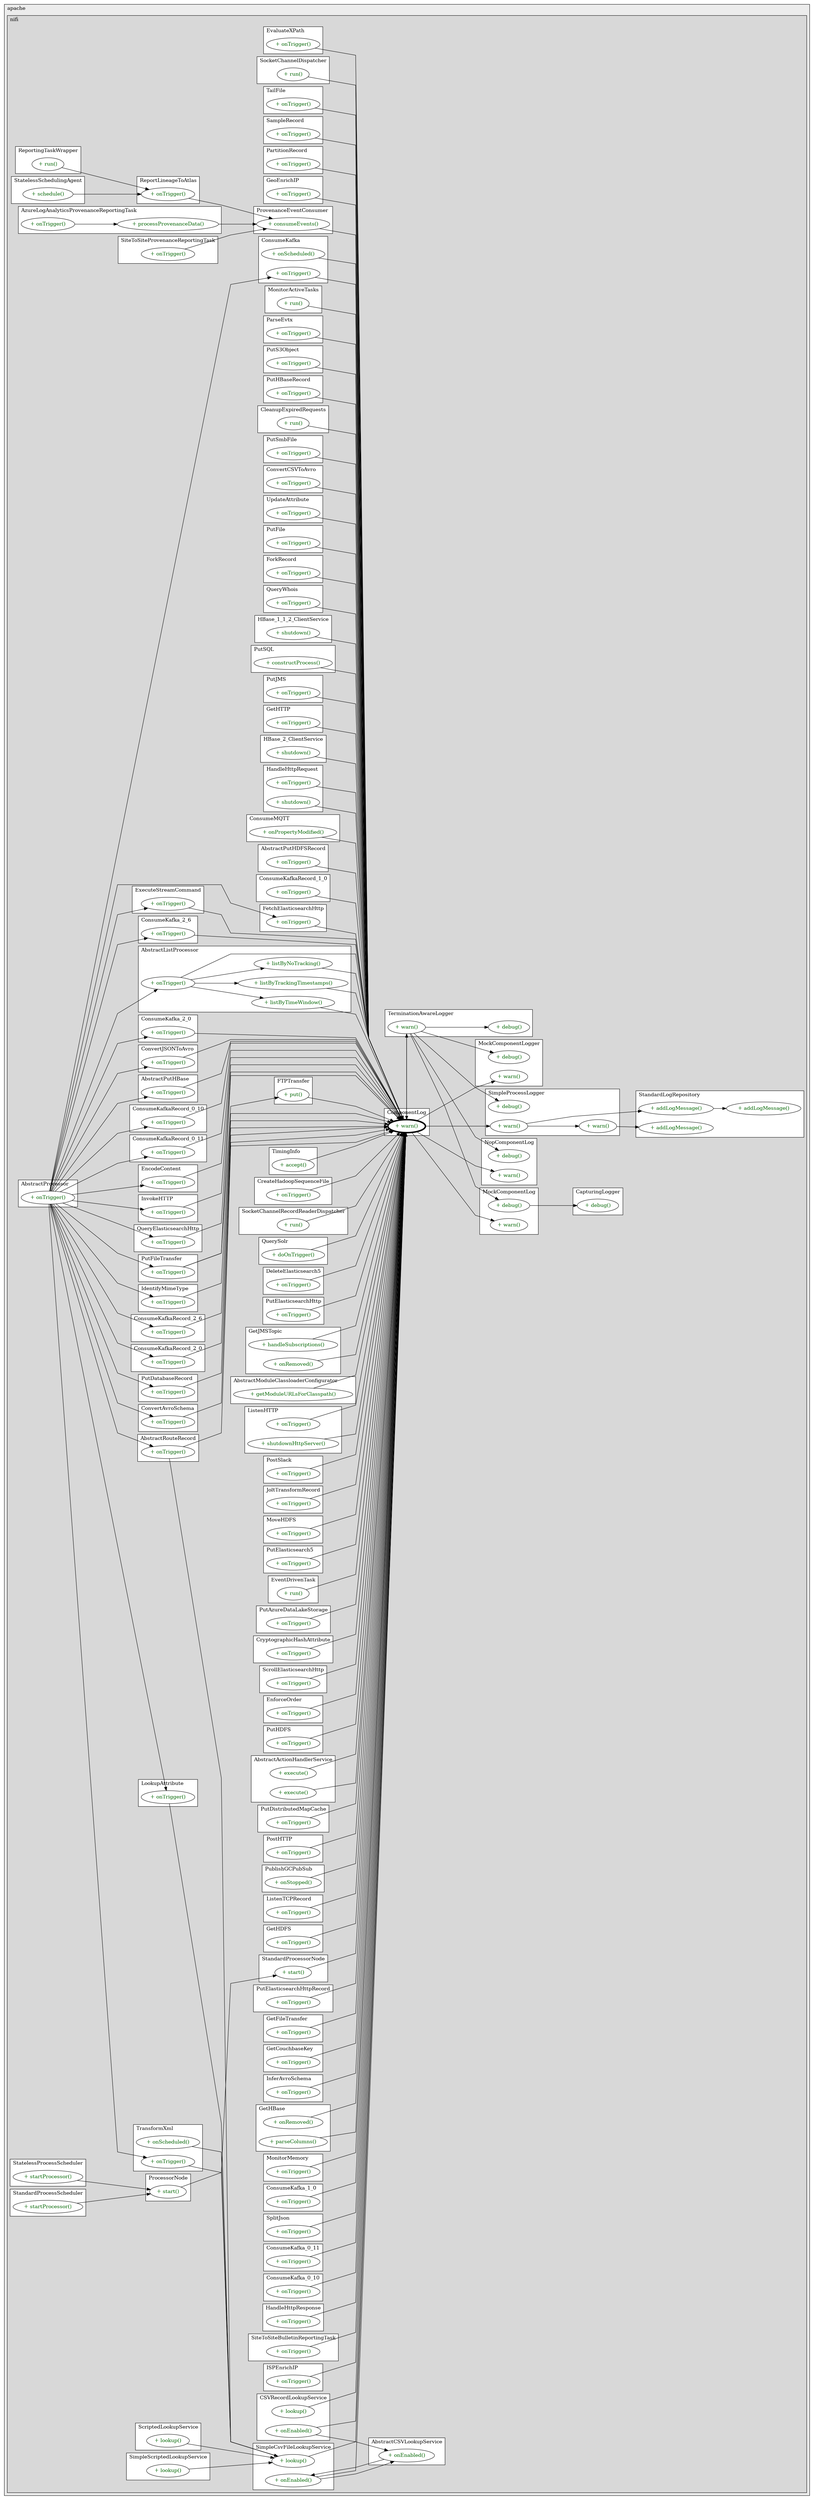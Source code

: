 @startuml

/' diagram meta data start
config=CallConfiguration;
{
  "rootMethod": "org.apache.nifi.logging.ComponentLog#warn(String,Object...)",
  "projectClassification": {
    "searchMode": "OpenProject", // OpenProject, AllProjects
    "includedProjects": "",
    "pathEndKeywords": "*.impl",
    "isClientPath": "",
    "isClientName": "",
    "isTestPath": "",
    "isTestName": "",
    "isMappingPath": "",
    "isMappingName": "",
    "isDataAccessPath": "",
    "isDataAccessName": "",
    "isDataStructurePath": "",
    "isDataStructureName": "",
    "isInterfaceStructuresPath": "",
    "isInterfaceStructuresName": "",
    "isEntryPointPath": "",
    "isEntryPointName": ""
  },
  "graphRestriction": {
    "classPackageExcludeFilter": "",
    "classPackageIncludeFilter": "",
    "classNameExcludeFilter": "",
    "classNameIncludeFilter": "",
    "methodNameExcludeFilter": "",
    "methodNameIncludeFilter": "",
    "removeByInheritance": "", // inheritance/annotation based filtering is done in a second step
    "removeByAnnotation": "",
    "removeByClassPackage": "", // cleanup the graph after inheritance/annotation based filtering is done
    "removeByClassName": "",
    "cutMappings": false,
    "cutEnum": true,
    "cutTests": true,
    "cutClient": true,
    "cutDataAccess": true,
    "cutInterfaceStructures": true,
    "cutDataStructures": true,
    "cutGetterAndSetter": true,
    "cutConstructors": true
  },
  "graphTraversal": {
    "forwardDepth": 3,
    "backwardDepth": 3,
    "classPackageExcludeFilter": "",
    "classPackageIncludeFilter": "",
    "classNameExcludeFilter": "",
    "classNameIncludeFilter": "",
    "methodNameExcludeFilter": "",
    "methodNameIncludeFilter": "",
    "hideMappings": false,
    "hideDataStructures": false,
    "hidePrivateMethods": true,
    "hideInterfaceCalls": true, // indirection: implementation -> interface (is hidden) -> implementation
    "onlyShowApplicationEntryPoints": false // root node is included
  },
  "details": {
    "aggregation": "GroupByClass", // ByClass, GroupByClass, None
    "showMethodParametersTypes": false,
    "showMethodParametersNames": false,
    "showMethodReturnType": false,
    "showPackageLevels": 2,
    "showCallOrder": false,
    "edgeMode": "MethodsOnly", // TypesOnly, MethodsOnly, TypesAndMethods, MethodsAndDirectTypeUsage
    "showDetailedClassStructure": false
  },
  "rootClass": "org.apache.nifi.logging.ComponentLog"
}
diagram meta data end '/



digraph g {
    rankdir="LR"
    splines=polyline
    

'nodes 
subgraph cluster_1411517106 { 
   	label=apache
	labeljust=l
	fillcolor="#ececec"
	style=filled
   
   subgraph cluster_781648802 { 
   	label=nifi
	labeljust=l
	fillcolor="#d8d8d8"
	style=filled
   
   subgraph cluster_1012720292 { 
   	label=PutS3Object
	labeljust=l
	fillcolor=white
	style=filled
   
   PutS3Object593015804XXXonTrigger1421322213[
	label="+ onTrigger()"
	style=filled
	fillcolor=white
	tooltip="PutS3Object

null"
	fontcolor=darkgreen
];
} 

subgraph cluster_1013744458 { 
   	label=PutHBaseRecord
	labeljust=l
	fillcolor=white
	style=filled
   
   PutHBaseRecord886316319XXXonTrigger1421322213[
	label="+ onTrigger()"
	style=filled
	fillcolor=white
	tooltip="PutHBaseRecord

null"
	fontcolor=darkgreen
];
} 

subgraph cluster_1034234571 { 
   	label=CleanupExpiredRequests
	labeljust=l
	fillcolor=white
	style=filled
   
   CleanupExpiredRequests502683234XXXrun0[
	label="+ run()"
	style=filled
	fillcolor=white
	tooltip="CleanupExpiredRequests

null"
	fontcolor=darkgreen
];
} 

subgraph cluster_1054257234 { 
   	label=PutSmbFile
	labeljust=l
	fillcolor=white
	style=filled
   
   PutSmbFile224908075XXXonTrigger1421322213[
	label="+ onTrigger()"
	style=filled
	fillcolor=white
	tooltip="PutSmbFile

null"
	fontcolor=darkgreen
];
} 

subgraph cluster_1056207276 { 
   	label=ConvertCSVToAvro
	labeljust=l
	fillcolor=white
	style=filled
   
   ConvertCSVToAvro1617542754XXXonTrigger1421322213[
	label="+ onTrigger()"
	style=filled
	fillcolor=white
	tooltip="ConvertCSVToAvro

null"
	fontcolor=darkgreen
];
} 

subgraph cluster_1062827759 { 
   	label=UpdateAttribute
	labeljust=l
	fillcolor=white
	style=filled
   
   UpdateAttribute173150506XXXonTrigger1421322213[
	label="+ onTrigger()"
	style=filled
	fillcolor=white
	tooltip="UpdateAttribute

null"
	fontcolor=darkgreen
];
} 

subgraph cluster_1074053583 { 
   	label=FetchElasticsearchHttp
	labeljust=l
	fillcolor=white
	style=filled
   
   FetchElasticsearchHttp466089974XXXonTrigger1421322213[
	label="+ onTrigger()"
	style=filled
	fillcolor=white
	tooltip="FetchElasticsearchHttp

null"
	fontcolor=darkgreen
];
} 

subgraph cluster_1075229805 { 
   	label=PutFile
	labeljust=l
	fillcolor=white
	style=filled
   
   PutFile470851760XXXonTrigger1421322213[
	label="+ onTrigger()"
	style=filled
	fillcolor=white
	tooltip="PutFile

null"
	fontcolor=darkgreen
];
} 

subgraph cluster_1084483878 { 
   	label=ConvertAvroSchema
	labeljust=l
	fillcolor=white
	style=filled
   
   ConvertAvroSchema1617542754XXXonTrigger1421322213[
	label="+ onTrigger()"
	style=filled
	fillcolor=white
	tooltip="ConvertAvroSchema

null"
	fontcolor=darkgreen
];
} 

subgraph cluster_1147652815 { 
   	label=ForkRecord
	labeljust=l
	fillcolor=white
	style=filled
   
   ForkRecord470851760XXXonTrigger1421322213[
	label="+ onTrigger()"
	style=filled
	fillcolor=white
	tooltip="ForkRecord

null"
	fontcolor=darkgreen
];
} 

subgraph cluster_1185244918 { 
   	label=QueryWhois
	labeljust=l
	fillcolor=white
	style=filled
   
   QueryWhois486784424XXXonTrigger1421322213[
	label="+ onTrigger()"
	style=filled
	fillcolor=white
	tooltip="QueryWhois

null"
	fontcolor=darkgreen
];
} 

subgraph cluster_1185515444 { 
   	label=HBase_1_1_2_ClientService
	labeljust=l
	fillcolor=white
	style=filled
   
   HBase_1_1_2_ClientService886316319XXXshutdown0[
	label="+ shutdown()"
	style=filled
	fillcolor=white
	tooltip="HBase_1_1_2_ClientService

null"
	fontcolor=darkgreen
];
} 

subgraph cluster_1212229443 { 
   	label=PutSQL
	labeljust=l
	fillcolor=white
	style=filled
   
   PutSQL470851760XXXconstructProcess0[
	label="+ constructProcess()"
	style=filled
	fillcolor=white
	tooltip="PutSQL

null"
	fontcolor=darkgreen
];
} 

subgraph cluster_1212238209 { 
   	label=PutJMS
	labeljust=l
	fillcolor=white
	style=filled
   
   PutJMS470851760XXXonTrigger1421322213[
	label="+ onTrigger()"
	style=filled
	fillcolor=white
	tooltip="PutJMS

null"
	fontcolor=darkgreen
];
} 

subgraph cluster_1219603488 { 
   	label=GetHTTP
	labeljust=l
	fillcolor=white
	style=filled
   
   GetHTTP470851760XXXonTrigger302525551[
	label="+ onTrigger()"
	style=filled
	fillcolor=white
	tooltip="GetHTTP

&#10;  \<p\>&#10;  The method called when this processor is triggered to operate by the&#10;  controller. In the absence of the {@link org.apache.nifi.annotation.behavior.TriggerSerially} annotation,&#10;  this method may be called concurrently from different threads.&#10;  When this method is called depends on how this processor is&#10;  configured within a controller to be triggered (timing or event&#10;  based).\</p\>&#10; &#10;  @param context provides access to convenience methods for obtaining&#10;  property values, delaying the scheduling of the processor, provides&#10;  access to Controller Services, etc.&#10;  @param sessionFactory provides access to a {@link ProcessSession}, which&#10;  can be used for accessing FlowFiles, etc.&#10; &#10;  @throws ProcessException if processing did not complete normally though&#10;  indicates the problem is an understood potential outcome of processing.&#10;  The controller/caller will handle these exceptions gracefully such as&#10;  logging, etc.. If another type of exception is allowed to propagate the&#10;  controller may no longer trigger this processor to operate, as this would&#10;  indicate a probable coding defect.&#10; "
	fontcolor=darkgreen
];
} 

subgraph cluster_122532456 { 
   	label=HBase_2_ClientService
	labeljust=l
	fillcolor=white
	style=filled
   
   HBase_2_ClientService886316319XXXshutdown0[
	label="+ shutdown()"
	style=filled
	fillcolor=white
	tooltip="HBase_2_ClientService

null"
	fontcolor=darkgreen
];
} 

subgraph cluster_1226525087 { 
   	label=HandleHttpRequest
	labeljust=l
	fillcolor=white
	style=filled
   
   HandleHttpRequest470851760XXXonTrigger1421322213[
	label="+ onTrigger()"
	style=filled
	fillcolor=white
	tooltip="HandleHttpRequest

null"
	fontcolor=darkgreen
];

HandleHttpRequest470851760XXXshutdown0[
	label="+ shutdown()"
	style=filled
	fillcolor=white
	tooltip="HandleHttpRequest

null"
	fontcolor=darkgreen
];
} 

subgraph cluster_1247026487 { 
   	label=ConsumeMQTT
	labeljust=l
	fillcolor=white
	style=filled
   
   ConsumeMQTT1617610039XXXonPropertyModified86631538[
	label="+ onPropertyModified()"
	style=filled
	fillcolor=white
	tooltip="ConsumeMQTT

&#10;  Hook method allowing subclasses to eagerly react to a configuration&#10;  change for the given property descriptor. As an alternative to using this&#10;  method a processor may simply get the latest value whenever it needs it&#10;  and if necessary lazily evaluate it.&#10; &#10;  @param descriptor of the modified property&#10;  @param oldValue non-null property value (previous)&#10;  @param newValue the new property value or if null indicates the property&#10;  was removed&#10; "
	fontcolor=darkgreen
];
} 

subgraph cluster_1250929481 { 
   	label=SimpleProcessLogger
	labeljust=l
	fillcolor=white
	style=filled
   
   SimpleProcessLogger786985848XXXdebug117314406[
	label="+ debug()"
	style=filled
	fillcolor=white
	tooltip="SimpleProcessLogger

null"
	fontcolor=darkgreen
];

SimpleProcessLogger786985848XXXwarn117314406[
	label="+ warn()"
	style=filled
	fillcolor=white
	tooltip="SimpleProcessLogger

null"
	fontcolor=darkgreen
];

SimpleProcessLogger786985848XXXwarn614054138[
	label="+ warn()"
	style=filled
	fillcolor=white
	tooltip="SimpleProcessLogger

null"
	fontcolor=darkgreen
];
} 

subgraph cluster_1257559985 { 
   	label=AbstractPutHDFSRecord
	labeljust=l
	fillcolor=white
	style=filled
   
   AbstractPutHDFSRecord413313672XXXonTrigger1421322213[
	label="+ onTrigger()"
	style=filled
	fillcolor=white
	tooltip="AbstractPutHDFSRecord

null"
	fontcolor=darkgreen
];
} 

subgraph cluster_130024122 { 
   	label=AbstractRouteRecord
	labeljust=l
	fillcolor=white
	style=filled
   
   AbstractRouteRecord470851760XXXonTrigger1421322213[
	label="+ onTrigger()"
	style=filled
	fillcolor=white
	tooltip="AbstractRouteRecord

null"
	fontcolor=darkgreen
];
} 

subgraph cluster_1316988765 { 
   	label=PutDatabaseRecord
	labeljust=l
	fillcolor=white
	style=filled
   
   PutDatabaseRecord470851760XXXonTrigger1421322213[
	label="+ onTrigger()"
	style=filled
	fillcolor=white
	tooltip="PutDatabaseRecord

null"
	fontcolor=darkgreen
];
} 

subgraph cluster_1319608814 { 
   	label=ConsumeKafkaRecord_1_0
	labeljust=l
	fillcolor=white
	style=filled
   
   ConsumeKafkaRecord_1_01914862338XXXonTrigger1421322213[
	label="+ onTrigger()"
	style=filled
	fillcolor=white
	tooltip="ConsumeKafkaRecord_1_0

null"
	fontcolor=darkgreen
];
} 

subgraph cluster_1319609775 { 
   	label=ConsumeKafkaRecord_2_0
	labeljust=l
	fillcolor=white
	style=filled
   
   ConsumeKafkaRecord_2_01914862338XXXonTrigger1421322213[
	label="+ onTrigger()"
	style=filled
	fillcolor=white
	tooltip="ConsumeKafkaRecord_2_0

null"
	fontcolor=darkgreen
];
} 

subgraph cluster_1319609781 { 
   	label=ConsumeKafkaRecord_2_6
	labeljust=l
	fillcolor=white
	style=filled
   
   ConsumeKafkaRecord_2_61914862338XXXonTrigger1421322213[
	label="+ onTrigger()"
	style=filled
	fillcolor=white
	tooltip="ConsumeKafkaRecord_2_6

null"
	fontcolor=darkgreen
];
} 

subgraph cluster_1332491306 { 
   	label=SimpleScriptedLookupService
	labeljust=l
	fillcolor=white
	style=filled
   
   SimpleScriptedLookupService2013746085XXXlookup350625082[
	label="+ lookup()"
	style=filled
	fillcolor=white
	tooltip="SimpleScriptedLookupService

&#10;  Looks up a value that corresponds to the given map of information, referred to as lookup coordinates&#10; &#10;  @param coordinates a Map of key/value pairs that indicate the information that should be looked up&#10;  @return a value that corresponds to the given coordinates&#10; &#10;  @throws LookupFailureException if unable to lookup a value for the given coordinates&#10; "
	fontcolor=darkgreen
];
} 

subgraph cluster_1333728902 { 
   	label=AbstractProcessor
	labeljust=l
	fillcolor=white
	style=filled
   
   AbstractProcessor786985848XXXonTrigger1421322213[
	label="+ onTrigger()"
	style=filled
	fillcolor=white
	tooltip="AbstractProcessor

null"
	fontcolor=darkgreen
];
} 

subgraph cluster_1336242094 { 
   	label=TimingInfo
	labeljust=l
	fillcolor=white
	style=filled
   
   TimingInfo1456223176XXXaccept695942502[
	label="+ accept()"
	style=filled
	fillcolor=white
	tooltip="TimingInfo

null"
	fontcolor=darkgreen
];
} 

subgraph cluster_137450155 { 
   	label=StandardProcessScheduler
	labeljust=l
	fillcolor=white
	style=filled
   
   StandardProcessScheduler32703756XXXstartProcessor1330126112[
	label="+ startProcessor()"
	style=filled
	fillcolor=white
	tooltip="StandardProcessScheduler

&#10;  Starts the given {@link Processor} by invoking its&#10;  {@link ProcessorNode#start(ScheduledExecutorService, long, long, Supplier, SchedulingAgentCallback, boolean)}&#10;  method.&#10; &#10;  @see StandardProcessorNode#start(ScheduledExecutorService, long, long, Supplier, SchedulingAgentCallback, boolean)&#10; "
	fontcolor=darkgreen
];
} 

subgraph cluster_1377188756 { 
   	label=CreateHadoopSequenceFile
	labeljust=l
	fillcolor=white
	style=filled
   
   CreateHadoopSequenceFile413313672XXXonTrigger1421322213[
	label="+ onTrigger()"
	style=filled
	fillcolor=white
	tooltip="CreateHadoopSequenceFile

null"
	fontcolor=darkgreen
];
} 

subgraph cluster_1403690567 { 
   	label=SocketChannelRecordReaderDispatcher
	labeljust=l
	fillcolor=white
	style=filled
   
   SocketChannelRecordReaderDispatcher241287702XXXrun0[
	label="+ run()"
	style=filled
	fillcolor=white
	tooltip="SocketChannelRecordReaderDispatcher

null"
	fontcolor=darkgreen
];
} 

subgraph cluster_1423591352 { 
   	label=IdentifyMimeType
	labeljust=l
	fillcolor=white
	style=filled
   
   IdentifyMimeType470851760XXXonTrigger1421322213[
	label="+ onTrigger()"
	style=filled
	fillcolor=white
	tooltip="IdentifyMimeType

null"
	fontcolor=darkgreen
];
} 

subgraph cluster_1428071880 { 
   	label=ReportingTaskWrapper
	labeljust=l
	fillcolor=white
	style=filled
   
   ReportingTaskWrapper1248989462XXXrun0[
	label="+ run()"
	style=filled
	fillcolor=white
	tooltip="ReportingTaskWrapper

null"
	fontcolor=darkgreen
];
} 

subgraph cluster_1449286129 { 
   	label=QuerySolr
	labeljust=l
	fillcolor=white
	style=filled
   
   QuerySolr1617786613XXXdoOnTrigger1421322213[
	label="+ doOnTrigger()"
	style=filled
	fillcolor=white
	tooltip="QuerySolr

&#10;  This should be implemented just like the normal onTrigger method. When a KerberosCredentialsService is configured,&#10;  this method will be wrapped in a PrivilegedAction and executed with the credentials of the service, otherwise this&#10;  will be executed like a a normal call to onTrigger.&#10; "
	fontcolor=darkgreen
];
} 

subgraph cluster_1492801624 { 
   	label=ScriptedLookupService
	labeljust=l
	fillcolor=white
	style=filled
   
   ScriptedLookupService2013746085XXXlookup350625082[
	label="+ lookup()"
	style=filled
	fillcolor=white
	tooltip="ScriptedLookupService

&#10;  Looks up a value that corresponds to the given map of information, referred to as lookup coordinates&#10; &#10;  @param coordinates a Map of key/value pairs that indicate the information that should be looked up&#10;  @return a value that corresponds to the given coordinates&#10; &#10;  @throws LookupFailureException if unable to lookup a value for the given coordinates&#10; "
	fontcolor=darkgreen
];
} 

subgraph cluster_1499803353 { 
   	label=DeleteElasticsearch5
	labeljust=l
	fillcolor=white
	style=filled
   
   DeleteElasticsearch5466089974XXXonTrigger1421322213[
	label="+ onTrigger()"
	style=filled
	fillcolor=white
	tooltip="DeleteElasticsearch5

null"
	fontcolor=darkgreen
];
} 

subgraph cluster_1501107064 { 
   	label=PutFileTransfer
	labeljust=l
	fillcolor=white
	style=filled
   
   PutFileTransfer470851760XXXonTrigger1421322213[
	label="+ onTrigger()"
	style=filled
	fillcolor=white
	tooltip="PutFileTransfer

null"
	fontcolor=darkgreen
];
} 

subgraph cluster_1501777281 { 
   	label=QueryElasticsearchHttp
	labeljust=l
	fillcolor=white
	style=filled
   
   QueryElasticsearchHttp466089974XXXonTrigger1421322213[
	label="+ onTrigger()"
	style=filled
	fillcolor=white
	tooltip="QueryElasticsearchHttp

null"
	fontcolor=darkgreen
];
} 

subgraph cluster_1534396166 { 
   	label=NopComponentLog
	labeljust=l
	fillcolor=white
	style=filled
   
   NopComponentLog832281502XXXdebug117314406[
	label="+ debug()"
	style=filled
	fillcolor=white
	tooltip="NopComponentLog

null"
	fontcolor=darkgreen
];

NopComponentLog832281502XXXwarn117314406[
	label="+ warn()"
	style=filled
	fillcolor=white
	tooltip="NopComponentLog

null"
	fontcolor=darkgreen
];
} 

subgraph cluster_1539015910 { 
   	label=PutElasticsearchHttp
	labeljust=l
	fillcolor=white
	style=filled
   
   PutElasticsearchHttp466089974XXXonTrigger1421322213[
	label="+ onTrigger()"
	style=filled
	fillcolor=white
	tooltip="PutElasticsearchHttp

null"
	fontcolor=darkgreen
];
} 

subgraph cluster_1573937391 { 
   	label=SiteToSiteProvenanceReportingTask
	labeljust=l
	fillcolor=white
	style=filled
   
   SiteToSiteProvenanceReportingTask1528425748XXXonTrigger602840001[
	label="+ onTrigger()"
	style=filled
	fillcolor=white
	tooltip="SiteToSiteProvenanceReportingTask

&#10;  This method is called on a scheduled interval to allow the Reporting Task&#10;  to perform its tasks.&#10; &#10;  @param context reporting context&#10; "
	fontcolor=darkgreen
];
} 

subgraph cluster_1575813943 { 
   	label=GetJMSTopic
	labeljust=l
	fillcolor=white
	style=filled
   
   GetJMSTopic470851760XXXhandleSubscriptions135384992[
	label="+ handleSubscriptions()"
	style=filled
	fillcolor=white
	tooltip="GetJMSTopic

null"
	fontcolor=darkgreen
];

GetJMSTopic470851760XXXonRemoved135384992[
	label="+ onRemoved()"
	style=filled
	fillcolor=white
	tooltip="GetJMSTopic

null"
	fontcolor=darkgreen
];
} 

subgraph cluster_1578487170 { 
   	label=InvokeHTTP
	labeljust=l
	fillcolor=white
	style=filled
   
   InvokeHTTP470851760XXXonTrigger1421322213[
	label="+ onTrigger()"
	style=filled
	fillcolor=white
	tooltip="InvokeHTTP

null"
	fontcolor=darkgreen
];
} 

subgraph cluster_1587935795 { 
   	label=AbstractModuleClassloaderConfigurator
	labeljust=l
	fillcolor=white
	style=filled
   
   AbstractModuleClassloaderConfigurator187132215XXXgetModuleURLsForClasspath549428910[
	label="+ getModuleURLsForClasspath()"
	style=filled
	fillcolor=white
	tooltip="AbstractModuleClassloaderConfigurator

&#10;  Scans the given module paths for JARs. The path itself (whether a directory or file) will be added to the list&#10;  of returned module URLs, and if a directory is specified, it is scanned for JAR files (files ending with .jar).&#10;  Any JAR files found are added to the list of module URLs. This is a convenience method for adding directories&#10;  full of JAR files to an ExecuteScript or InvokeScriptedProcessor instance, rather than having to enumerate each&#10;  JAR's URL.&#10;  @param modulePaths An array of module paths to scan/add&#10;  @param log A logger for the calling component, to provide feedback for missing files, e.g.&#10;  @return An array of URLs corresponding to all modules determined from the input set of module paths.&#10; "
	fontcolor=darkgreen
];
} 

subgraph cluster_1619901517 { 
   	label=ListenHTTP
	labeljust=l
	fillcolor=white
	style=filled
   
   ListenHTTP470851760XXXonTrigger302525551[
	label="+ onTrigger()"
	style=filled
	fillcolor=white
	tooltip="ListenHTTP

&#10;  \<p\>&#10;  The method called when this processor is triggered to operate by the&#10;  controller. In the absence of the {@link org.apache.nifi.annotation.behavior.TriggerSerially} annotation,&#10;  this method may be called concurrently from different threads.&#10;  When this method is called depends on how this processor is&#10;  configured within a controller to be triggered (timing or event&#10;  based).\</p\>&#10; &#10;  @param context provides access to convenience methods for obtaining&#10;  property values, delaying the scheduling of the processor, provides&#10;  access to Controller Services, etc.&#10;  @param sessionFactory provides access to a {@link ProcessSession}, which&#10;  can be used for accessing FlowFiles, etc.&#10; &#10;  @throws ProcessException if processing did not complete normally though&#10;  indicates the problem is an understood potential outcome of processing.&#10;  The controller/caller will handle these exceptions gracefully such as&#10;  logging, etc.. If another type of exception is allowed to propagate the&#10;  controller may no longer trigger this processor to operate, as this would&#10;  indicate a probable coding defect.&#10; "
	fontcolor=darkgreen
];

ListenHTTP470851760XXXshutdownHttpServer0[
	label="+ shutdownHttpServer()"
	style=filled
	fillcolor=white
	tooltip="ListenHTTP

null"
	fontcolor=darkgreen
];
} 

subgraph cluster_1620079041 { 
   	label=FTPTransfer
	labeljust=l
	fillcolor=white
	style=filled
   
   FTPTransfer518595616XXXput1274206686[
	label="+ put()"
	style=filled
	fillcolor=white
	tooltip="FTPTransfer

null"
	fontcolor=darkgreen
];
} 

subgraph cluster_1684153142 { 
   	label=StandardLogRepository
	labeljust=l
	fillcolor=white
	style=filled
   
   StandardLogRepository1292167443XXXaddLogMessage1084326245[
	label="+ addLogMessage()"
	style=filled
	fillcolor=white
	tooltip="StandardLogRepository

null"
	fontcolor=darkgreen
];

StandardLogRepository1292167443XXXaddLogMessage907761562[
	label="+ addLogMessage()"
	style=filled
	fillcolor=white
	tooltip="StandardLogRepository

null"
	fontcolor=darkgreen
];

StandardLogRepository1292167443XXXaddLogMessage936633774[
	label="+ addLogMessage()"
	style=filled
	fillcolor=white
	tooltip="StandardLogRepository

null"
	fontcolor=darkgreen
];
} 

subgraph cluster_16917025 { 
   	label=PostSlack
	labeljust=l
	fillcolor=white
	style=filled
   
   PostSlack1388322851XXXonTrigger1421322213[
	label="+ onTrigger()"
	style=filled
	fillcolor=white
	tooltip="PostSlack

null"
	fontcolor=darkgreen
];
} 

subgraph cluster_1708012223 { 
   	label=CapturingLogger
	labeljust=l
	fillcolor=white
	style=filled
   
   CapturingLogger306090332XXXdebug658265366[
	label="+ debug()"
	style=filled
	fillcolor=white
	tooltip="CapturingLogger

null"
	fontcolor=darkgreen
];
} 

subgraph cluster_1713359007 { 
   	label=JoltTransformRecord
	labeljust=l
	fillcolor=white
	style=filled
   
   JoltTransformRecord847323553XXXonTrigger1421322213[
	label="+ onTrigger()"
	style=filled
	fillcolor=white
	tooltip="JoltTransformRecord

null"
	fontcolor=darkgreen
];
} 

subgraph cluster_1742318096 { 
   	label=MoveHDFS
	labeljust=l
	fillcolor=white
	style=filled
   
   MoveHDFS413313672XXXonTrigger1421322213[
	label="+ onTrigger()"
	style=filled
	fillcolor=white
	tooltip="MoveHDFS

null"
	fontcolor=darkgreen
];
} 

subgraph cluster_1747576579 { 
   	label=PutElasticsearch5
	labeljust=l
	fillcolor=white
	style=filled
   
   PutElasticsearch5466089974XXXonTrigger1421322213[
	label="+ onTrigger()"
	style=filled
	fillcolor=white
	tooltip="PutElasticsearch5

null"
	fontcolor=darkgreen
];
} 

subgraph cluster_1755905334 { 
   	label=EventDrivenTask
	labeljust=l
	fillcolor=white
	style=filled
   
   EventDrivenTask1117794091XXXrun0[
	label="+ run()"
	style=filled
	fillcolor=white
	tooltip="EventDrivenTask

null"
	fontcolor=darkgreen
];
} 

subgraph cluster_1802864052 { 
   	label=ProvenanceEventConsumer
	labeljust=l
	fillcolor=white
	style=filled
   
   ProvenanceEventConsumer1687920307XXXconsumeEvents1333033707[
	label="+ consumeEvents()"
	style=filled
	fillcolor=white
	tooltip="ProvenanceEventConsumer

null"
	fontcolor=darkgreen
];
} 

subgraph cluster_1837180253 { 
   	label=PutAzureDataLakeStorage
	labeljust=l
	fillcolor=white
	style=filled
   
   PutAzureDataLakeStorage214132375XXXonTrigger1421322213[
	label="+ onTrigger()"
	style=filled
	fillcolor=white
	tooltip="PutAzureDataLakeStorage

null"
	fontcolor=darkgreen
];
} 

subgraph cluster_1841256695 { 
   	label=TransformXml
	labeljust=l
	fillcolor=white
	style=filled
   
   TransformXml470851760XXXonScheduled135384992[
	label="+ onScheduled()"
	style=filled
	fillcolor=white
	tooltip="TransformXml

null"
	fontcolor=darkgreen
];

TransformXml470851760XXXonTrigger1421322213[
	label="+ onTrigger()"
	style=filled
	fillcolor=white
	tooltip="TransformXml

null"
	fontcolor=darkgreen
];
} 

subgraph cluster_1851915547 { 
   	label=CryptographicHashAttribute
	labeljust=l
	fillcolor=white
	style=filled
   
   CryptographicHashAttribute470851760XXXonTrigger1421322213[
	label="+ onTrigger()"
	style=filled
	fillcolor=white
	tooltip="CryptographicHashAttribute

null"
	fontcolor=darkgreen
];
} 

subgraph cluster_1867352684 { 
   	label=ScrollElasticsearchHttp
	labeljust=l
	fillcolor=white
	style=filled
   
   ScrollElasticsearchHttp466089974XXXonTrigger1421322213[
	label="+ onTrigger()"
	style=filled
	fillcolor=white
	tooltip="ScrollElasticsearchHttp

null"
	fontcolor=darkgreen
];
} 

subgraph cluster_1881440380 { 
   	label=LookupAttribute
	labeljust=l
	fillcolor=white
	style=filled
   
   LookupAttribute470851760XXXonTrigger1421322213[
	label="+ onTrigger()"
	style=filled
	fillcolor=white
	tooltip="LookupAttribute

null"
	fontcolor=darkgreen
];
} 

subgraph cluster_1887393631 { 
   	label=StandardProcessorNode
	labeljust=l
	fillcolor=white
	style=filled
   
   StandardProcessorNode1158014602XXXstart1438961993[
	label="+ start()"
	style=filled
	fillcolor=white
	tooltip="StandardProcessorNode

&#10;  Will idempotently start the processor using the following sequence: \<i\>&#10;  \<ul\>&#10;  \<li\>Validate Processor's state (e.g., PropertyDescriptors,&#10;  ControllerServices etc.)\</li\>&#10;  \<li\>Transition (atomically) Processor's scheduled state form STOPPED to&#10;  STARTING. If the above state transition succeeds, then execute the start&#10;  task (asynchronously) which will be re-tried until @OnScheduled is&#10;  executed successfully and \"schedulingAgentCallback' is invoked, or until&#10;  STOP operation is initiated on this processor. If state transition fails&#10;  it means processor is already being started and WARN message will be&#10;  logged explaining it.\</li\>&#10;  \</ul\>&#10;  \</i\>&#10;  \<p\>&#10;  Any exception thrown while invoking operations annotated with @OnSchedule&#10;  will be caught and logged after which @OnUnscheduled operation will be&#10;  invoked (quietly) and the start sequence will be repeated (re-try) after&#10;  delay provided by 'administrativeYieldMillis'.&#10;  \</p\>&#10;  \<p\>&#10;  Upon successful completion of start sequence (@OnScheduled -&gt;&#10;  'schedulingAgentCallback') the attempt will be made to transition&#10;  processor's scheduling state to RUNNING at which point processor is&#10;  considered to be fully started and functioning. If upon successful&#10;  invocation of @OnScheduled operation the processor can not be&#10;  transitioned to RUNNING state (e.g., STOP operation was invoked on the&#10;  processor while it's @OnScheduled operation was executing), the&#10;  processor's @OnUnscheduled operation will be invoked and its scheduling&#10;  state will be set to STOPPED at which point the processor is considered&#10;  to be fully stopped.&#10;  \</p\>&#10; "
	fontcolor=darkgreen
];
} 

subgraph cluster_191477386 { 
   	label=EnforceOrder
	labeljust=l
	fillcolor=white
	style=filled
   
   EnforceOrder470851760XXXonTrigger1421322213[
	label="+ onTrigger()"
	style=filled
	fillcolor=white
	tooltip="EnforceOrder

null"
	fontcolor=darkgreen
];
} 

subgraph cluster_1921211216 { 
   	label=ComponentLog
	labeljust=l
	fillcolor=white
	style=filled
   
   ComponentLog978875333XXXwarn658265366[
	label="+ warn()"
	style=filled
	fillcolor=white
	tooltip="ComponentLog

null"
	penwidth=4
	fontcolor=darkgreen
];
} 

subgraph cluster_1944083394 { 
   	label=PutHDFS
	labeljust=l
	fillcolor=white
	style=filled
   
   PutHDFS413313672XXXonTrigger1421322213[
	label="+ onTrigger()"
	style=filled
	fillcolor=white
	tooltip="PutHDFS

null"
	fontcolor=darkgreen
];
} 

subgraph cluster_1968321111 { 
   	label=AbstractActionHandlerService
	labeljust=l
	fillcolor=white
	style=filled
   
   AbstractActionHandlerService1756063142XXXexecute1282825552[
	label="+ execute()"
	style=filled
	fillcolor=white
	tooltip="AbstractActionHandlerService

&#10;  Execute the given action for the provided facts&#10;  @param action The action that should be performed by the handler&#10;  @param facts The facts that triggered this action&#10; "
	fontcolor=darkgreen
];

AbstractActionHandlerService1756063142XXXexecute213004546[
	label="+ execute()"
	style=filled
	fillcolor=white
	tooltip="AbstractActionHandlerService

null"
	fontcolor=darkgreen
];
} 

subgraph cluster_2022564808 { 
   	label=PutDistributedMapCache
	labeljust=l
	fillcolor=white
	style=filled
   
   PutDistributedMapCache470851760XXXonTrigger1421322213[
	label="+ onTrigger()"
	style=filled
	fillcolor=white
	tooltip="PutDistributedMapCache

null"
	fontcolor=darkgreen
];
} 

subgraph cluster_2030475451 { 
   	label=EncodeContent
	labeljust=l
	fillcolor=white
	style=filled
   
   EncodeContent470851760XXXonTrigger1421322213[
	label="+ onTrigger()"
	style=filled
	fillcolor=white
	tooltip="EncodeContent

null"
	fontcolor=darkgreen
];
} 

subgraph cluster_2041829437 { 
   	label=ConsumeKafkaRecord_0_11
	labeljust=l
	fillcolor=white
	style=filled
   
   ConsumeKafkaRecord_0_111914862338XXXonTrigger1421322213[
	label="+ onTrigger()"
	style=filled
	fillcolor=white
	tooltip="ConsumeKafkaRecord_0_11

null"
	fontcolor=darkgreen
];
} 

subgraph cluster_2041829438 { 
   	label=ConsumeKafkaRecord_0_10
	labeljust=l
	fillcolor=white
	style=filled
   
   ConsumeKafkaRecord_0_101914862338XXXonTrigger1421322213[
	label="+ onTrigger()"
	style=filled
	fillcolor=white
	tooltip="ConsumeKafkaRecord_0_10

null"
	fontcolor=darkgreen
];
} 

subgraph cluster_2042283983 { 
   	label=AbstractCSVLookupService
	labeljust=l
	fillcolor=white
	style=filled
   
   AbstractCSVLookupService1832934484XXXonEnabled1613222919[
	label="+ onEnabled()"
	style=filled
	fillcolor=white
	tooltip="AbstractCSVLookupService

null"
	fontcolor=darkgreen
];
} 

subgraph cluster_2044823002 { 
   	label=PostHTTP
	labeljust=l
	fillcolor=white
	style=filled
   
   PostHTTP470851760XXXonTrigger1421322213[
	label="+ onTrigger()"
	style=filled
	fillcolor=white
	tooltip="PostHTTP

null"
	fontcolor=darkgreen
];
} 

subgraph cluster_2048858659 { 
   	label=MockComponentLog
	labeljust=l
	fillcolor=white
	style=filled
   
   MockComponentLog306090332XXXdebug117314406[
	label="+ debug()"
	style=filled
	fillcolor=white
	tooltip="MockComponentLog

null"
	fontcolor=darkgreen
];

MockComponentLog306090332XXXwarn117314406[
	label="+ warn()"
	style=filled
	fillcolor=white
	tooltip="MockComponentLog

null"
	fontcolor=darkgreen
];
} 

subgraph cluster_2054666256 { 
   	label=PublishGCPubSub
	labeljust=l
	fillcolor=white
	style=filled
   
   PublishGCPubSub1271393808XXXonStopped0[
	label="+ onStopped()"
	style=filled
	fillcolor=white
	tooltip="PublishGCPubSub

null"
	fontcolor=darkgreen
];
} 

subgraph cluster_2065899827 { 
   	label=ListenTCPRecord
	labeljust=l
	fillcolor=white
	style=filled
   
   ListenTCPRecord470851760XXXonTrigger1421322213[
	label="+ onTrigger()"
	style=filled
	fillcolor=white
	tooltip="ListenTCPRecord

null"
	fontcolor=darkgreen
];
} 

subgraph cluster_2088418441 { 
   	label=GetHDFS
	labeljust=l
	fillcolor=white
	style=filled
   
   GetHDFS413313672XXXonTrigger1421322213[
	label="+ onTrigger()"
	style=filled
	fillcolor=white
	tooltip="GetHDFS

null"
	fontcolor=darkgreen
];
} 

subgraph cluster_2092034853 { 
   	label=AbstractPutHBase
	labeljust=l
	fillcolor=white
	style=filled
   
   AbstractPutHBase886316319XXXonTrigger1421322213[
	label="+ onTrigger()"
	style=filled
	fillcolor=white
	tooltip="AbstractPutHBase

null"
	fontcolor=darkgreen
];
} 

subgraph cluster_2103455148 { 
   	label=StatelessProcessScheduler
	labeljust=l
	fillcolor=white
	style=filled
   
   StatelessProcessScheduler32703756XXXstartProcessor1330126112[
	label="+ startProcessor()"
	style=filled
	fillcolor=white
	tooltip="StatelessProcessScheduler

&#10;  Starts scheduling the given processor to run after invoking all methods&#10;  on the underlying {@link org.apache.nifi.processor.Processor FlowFileProcessor} that&#10;  are annotated with the {@link org.apache.nifi.annotation.lifecycle.OnScheduled} annotation. If the Processor&#10;  is already scheduled to run, does nothing.&#10; &#10;  @param procNode to start&#10;  @param failIfStopping If \<code\>false\</code\>, and the Processor is in the 'STOPPING' state,&#10; then the Processor will automatically restart itself as soon as its last thread finishes. If this&#10; value is \<code\>true\</code\> or if the Processor is in any state other than 'STOPPING' or 'RUNNING', then this method&#10; will throw an {@link IllegalStateException}.&#10;  @throws IllegalStateException if the Processor is disabled&#10; "
	fontcolor=darkgreen
];
} 

subgraph cluster_2139277237 { 
   	label=StatelessSchedulingAgent
	labeljust=l
	fillcolor=white
	style=filled
   
   StatelessSchedulingAgent395280032XXXschedule1008577232[
	label="+ schedule()"
	style=filled
	fillcolor=white
	tooltip="StatelessSchedulingAgent

null"
	fontcolor=darkgreen
];
} 

subgraph cluster_219057026 { 
   	label=TerminationAwareLogger
	labeljust=l
	fillcolor=white
	style=filled
   
   TerminationAwareLogger1158014602XXXdebug117314406[
	label="+ debug()"
	style=filled
	fillcolor=white
	tooltip="TerminationAwareLogger

null"
	fontcolor=darkgreen
];

TerminationAwareLogger1158014602XXXwarn117314406[
	label="+ warn()"
	style=filled
	fillcolor=white
	tooltip="TerminationAwareLogger

null"
	fontcolor=darkgreen
];
} 

subgraph cluster_225154716 { 
   	label=ConvertJSONToAvro
	labeljust=l
	fillcolor=white
	style=filled
   
   ConvertJSONToAvro1617542754XXXonTrigger1421322213[
	label="+ onTrigger()"
	style=filled
	fillcolor=white
	tooltip="ConvertJSONToAvro

null"
	fontcolor=darkgreen
];
} 

subgraph cluster_255223797 { 
   	label=PutElasticsearchHttpRecord
	labeljust=l
	fillcolor=white
	style=filled
   
   PutElasticsearchHttpRecord466089974XXXonTrigger1421322213[
	label="+ onTrigger()"
	style=filled
	fillcolor=white
	tooltip="PutElasticsearchHttpRecord

null"
	fontcolor=darkgreen
];
} 

subgraph cluster_265921814 { 
   	label=ReportLineageToAtlas
	labeljust=l
	fillcolor=white
	style=filled
   
   ReportLineageToAtlas1109806833XXXonTrigger602840001[
	label="+ onTrigger()"
	style=filled
	fillcolor=white
	tooltip="ReportLineageToAtlas

&#10;  This method is called on a scheduled interval to allow the Reporting Task&#10;  to perform its tasks.&#10; &#10;  @param context reporting context&#10; "
	fontcolor=darkgreen
];
} 

subgraph cluster_317046079 { 
   	label=GetFileTransfer
	labeljust=l
	fillcolor=white
	style=filled
   
   GetFileTransfer470851760XXXonTrigger1421322213[
	label="+ onTrigger()"
	style=filled
	fillcolor=white
	tooltip="GetFileTransfer

null"
	fontcolor=darkgreen
];
} 

subgraph cluster_420570132 { 
   	label=GetCouchbaseKey
	labeljust=l
	fillcolor=white
	style=filled
   
   GetCouchbaseKey1572839756XXXonTrigger1421322213[
	label="+ onTrigger()"
	style=filled
	fillcolor=white
	tooltip="GetCouchbaseKey

null"
	fontcolor=darkgreen
];
} 

subgraph cluster_434017052 { 
   	label=ProcessorNode
	labeljust=l
	fillcolor=white
	style=filled
   
   ProcessorNode1158014602XXXstart1438961993[
	label="+ start()"
	style=filled
	fillcolor=white
	tooltip="ProcessorNode

&#10;  Will start the {@link Processor} represented by this&#10;  {@link ProcessorNode}. Starting processor typically means invoking its&#10;  operation that is annotated with @OnScheduled and then executing a&#10;  callback provided by the {@link ProcessScheduler} to which typically&#10;  initiates&#10;  {@link Processor#onTrigger(ProcessContext, org.apache.nifi.processor.ProcessSessionFactory)}&#10;  cycle.&#10; &#10;  @param scheduler&#10; implementation of {@link ScheduledExecutorService} used to&#10; initiate processor \<i\>start\</i\> task&#10;  @param administrativeYieldMillis&#10; the amount of milliseconds to wait for administrative yield&#10;  @param timeoutMillis the number of milliseconds to wait after triggering the Processor's @OnScheduled methods before timing out and considering&#10;  the startup a failure. This will result in the thread being interrupted and trying again.&#10;  @param processContextFactory&#10; a factory for creating instances of {@link ProcessContext}&#10;  @param schedulingAgentCallback&#10; the callback provided by the {@link ProcessScheduler} to&#10; execute upon successful start of the Processor&#10;  @param failIfStopping If \<code\>false\</code\>, and the Processor is in the 'STOPPING' state,&#10; then the Processor will automatically restart itself as soon as its last thread finishes. If this&#10; value is \<code\>true\</code\> or if the Processor is in any state other than 'STOPPING' or 'RUNNING', then this method&#10; will throw an {@link IllegalStateException}.&#10; "
	fontcolor=darkgreen
];
} 

subgraph cluster_435923125 { 
   	label=InferAvroSchema
	labeljust=l
	fillcolor=white
	style=filled
   
   InferAvroSchema1617542754XXXonTrigger1421322213[
	label="+ onTrigger()"
	style=filled
	fillcolor=white
	tooltip="InferAvroSchema

null"
	fontcolor=darkgreen
];
} 

subgraph cluster_453848546 { 
   	label=CSVRecordLookupService
	labeljust=l
	fillcolor=white
	style=filled
   
   CSVRecordLookupService1832934484XXXlookup350625082[
	label="+ lookup()"
	style=filled
	fillcolor=white
	tooltip="CSVRecordLookupService

&#10;  Looks up a value that corresponds to the given map of information, referred to as lookup coordinates&#10; &#10;  @param coordinates a Map of key/value pairs that indicate the information that should be looked up&#10;  @return a value that corresponds to the given coordinates&#10; &#10;  @throws LookupFailureException if unable to lookup a value for the given coordinates&#10; "
	fontcolor=darkgreen
];

CSVRecordLookupService1832934484XXXonEnabled1613222919[
	label="+ onEnabled()"
	style=filled
	fillcolor=white
	tooltip="CSVRecordLookupService

null"
	fontcolor=darkgreen
];
} 

subgraph cluster_461245733 { 
   	label=SimpleCsvFileLookupService
	labeljust=l
	fillcolor=white
	style=filled
   
   SimpleCsvFileLookupService1832934484XXXlookup350625082[
	label="+ lookup()"
	style=filled
	fillcolor=white
	tooltip="SimpleCsvFileLookupService

&#10;  Looks up a value that corresponds to the given map of information, referred to as lookup coordinates&#10; &#10;  @param coordinates a Map of key/value pairs that indicate the information that should be looked up&#10;  @return a value that corresponds to the given coordinates&#10; &#10;  @throws LookupFailureException if unable to lookup a value for the given coordinates&#10; "
	fontcolor=darkgreen
];

SimpleCsvFileLookupService1832934484XXXonEnabled1613222919[
	label="+ onEnabled()"
	style=filled
	fillcolor=white
	tooltip="SimpleCsvFileLookupService

null"
	fontcolor=darkgreen
];
} 

subgraph cluster_492547111 { 
   	label=MockComponentLogger
	labeljust=l
	fillcolor=white
	style=filled
   
   MockComponentLogger305847012XXXdebug117314406[
	label="+ debug()"
	style=filled
	fillcolor=white
	tooltip="MockComponentLogger

null"
	fontcolor=darkgreen
];

MockComponentLogger305847012XXXwarn117314406[
	label="+ warn()"
	style=filled
	fillcolor=white
	tooltip="MockComponentLogger

null"
	fontcolor=darkgreen
];
} 

subgraph cluster_50447950 { 
   	label=GetHBase
	labeljust=l
	fillcolor=white
	style=filled
   
   GetHBase886316319XXXonRemoved135384992[
	label="+ onRemoved()"
	style=filled
	fillcolor=white
	tooltip="GetHBase

null"
	fontcolor=darkgreen
];

GetHBase886316319XXXparseColumns135384992[
	label="+ parseColumns()"
	style=filled
	fillcolor=white
	tooltip="GetHBase

null"
	fontcolor=darkgreen
];
} 

subgraph cluster_50448285 { 
   	label=MonitorMemory
	labeljust=l
	fillcolor=white
	style=filled
   
   MonitorMemory1158014602XXXonTrigger602840001[
	label="+ onTrigger()"
	style=filled
	fillcolor=white
	tooltip="MonitorMemory

&#10;  This method is called on a scheduled interval to allow the Reporting Task&#10;  to perform its tasks.&#10; &#10;  @param context reporting context&#10; "
	fontcolor=darkgreen
];
} 

subgraph cluster_534103421 { 
   	label=ConsumeKafka_1_0
	labeljust=l
	fillcolor=white
	style=filled
   
   ConsumeKafka_1_01914862338XXXonTrigger1421322213[
	label="+ onTrigger()"
	style=filled
	fillcolor=white
	tooltip="ConsumeKafka_1_0

null"
	fontcolor=darkgreen
];
} 

subgraph cluster_534104382 { 
   	label=ConsumeKafka_2_0
	labeljust=l
	fillcolor=white
	style=filled
   
   ConsumeKafka_2_01914862338XXXonTrigger1421322213[
	label="+ onTrigger()"
	style=filled
	fillcolor=white
	tooltip="ConsumeKafka_2_0

null"
	fontcolor=darkgreen
];
} 

subgraph cluster_534104388 { 
   	label=ConsumeKafka_2_6
	labeljust=l
	fillcolor=white
	style=filled
   
   ConsumeKafka_2_61914862338XXXonTrigger1421322213[
	label="+ onTrigger()"
	style=filled
	fillcolor=white
	tooltip="ConsumeKafka_2_6

null"
	fontcolor=darkgreen
];
} 

subgraph cluster_541700636 { 
   	label=SplitJson
	labeljust=l
	fillcolor=white
	style=filled
   
   SplitJson470851760XXXonTrigger1421322213[
	label="+ onTrigger()"
	style=filled
	fillcolor=white
	tooltip="SplitJson

null"
	fontcolor=darkgreen
];
} 

subgraph cluster_622692844 { 
   	label=ConsumeKafka_0_11
	labeljust=l
	fillcolor=white
	style=filled
   
   ConsumeKafka_0_111914862338XXXonTrigger1421322213[
	label="+ onTrigger()"
	style=filled
	fillcolor=white
	tooltip="ConsumeKafka_0_11

null"
	fontcolor=darkgreen
];
} 

subgraph cluster_622692845 { 
   	label=ConsumeKafka_0_10
	labeljust=l
	fillcolor=white
	style=filled
   
   ConsumeKafka_0_101914862338XXXonTrigger1421322213[
	label="+ onTrigger()"
	style=filled
	fillcolor=white
	tooltip="ConsumeKafka_0_10

null"
	fontcolor=darkgreen
];
} 

subgraph cluster_685361839 { 
   	label=HandleHttpResponse
	labeljust=l
	fillcolor=white
	style=filled
   
   HandleHttpResponse470851760XXXonTrigger1421322213[
	label="+ onTrigger()"
	style=filled
	fillcolor=white
	tooltip="HandleHttpResponse

null"
	fontcolor=darkgreen
];
} 

subgraph cluster_693625239 { 
   	label=SiteToSiteBulletinReportingTask
	labeljust=l
	fillcolor=white
	style=filled
   
   SiteToSiteBulletinReportingTask1528425748XXXonTrigger602840001[
	label="+ onTrigger()"
	style=filled
	fillcolor=white
	tooltip="SiteToSiteBulletinReportingTask

&#10;  This method is called on a scheduled interval to allow the Reporting Task&#10;  to perform its tasks.&#10; &#10;  @param context reporting context&#10; "
	fontcolor=darkgreen
];
} 

subgraph cluster_717429300 { 
   	label=ExecuteStreamCommand
	labeljust=l
	fillcolor=white
	style=filled
   
   ExecuteStreamCommand470851760XXXonTrigger1421322213[
	label="+ onTrigger()"
	style=filled
	fillcolor=white
	tooltip="ExecuteStreamCommand

null"
	fontcolor=darkgreen
];
} 

subgraph cluster_739302913 { 
   	label=ISPEnrichIP
	labeljust=l
	fillcolor=white
	style=filled
   
   ISPEnrichIP1373242373XXXonTrigger1421322213[
	label="+ onTrigger()"
	style=filled
	fillcolor=white
	tooltip="ISPEnrichIP

null"
	fontcolor=darkgreen
];
} 

subgraph cluster_77722982 { 
   	label=EvaluateXPath
	labeljust=l
	fillcolor=white
	style=filled
   
   EvaluateXPath470851760XXXonTrigger1421322213[
	label="+ onTrigger()"
	style=filled
	fillcolor=white
	tooltip="EvaluateXPath

null"
	fontcolor=darkgreen
];
} 

subgraph cluster_790436417 { 
   	label=SocketChannelDispatcher
	labeljust=l
	fillcolor=white
	style=filled
   
   SocketChannelDispatcher540515704XXXrun0[
	label="+ run()"
	style=filled
	fillcolor=white
	tooltip="SocketChannelDispatcher

null"
	fontcolor=darkgreen
];
} 

subgraph cluster_797583082 { 
   	label=TailFile
	labeljust=l
	fillcolor=white
	style=filled
   
   TailFile470851760XXXonTrigger1421322213[
	label="+ onTrigger()"
	style=filled
	fillcolor=white
	tooltip="TailFile

null"
	fontcolor=darkgreen
];
} 

subgraph cluster_833282584 { 
   	label=AbstractListProcessor
	labeljust=l
	fillcolor=white
	style=filled
   
   AbstractListProcessor1549696020XXXlistByNoTracking1421322213[
	label="+ listByNoTracking()"
	style=filled
	fillcolor=white
	tooltip="AbstractListProcessor

null"
	fontcolor=darkgreen
];

AbstractListProcessor1549696020XXXlistByTimeWindow1421322213[
	label="+ listByTimeWindow()"
	style=filled
	fillcolor=white
	tooltip="AbstractListProcessor

null"
	fontcolor=darkgreen
];

AbstractListProcessor1549696020XXXlistByTrackingTimestamps1421322213[
	label="+ listByTrackingTimestamps()"
	style=filled
	fillcolor=white
	tooltip="AbstractListProcessor

null"
	fontcolor=darkgreen
];

AbstractListProcessor1549696020XXXonTrigger1421322213[
	label="+ onTrigger()"
	style=filled
	fillcolor=white
	tooltip="AbstractListProcessor

null"
	fontcolor=darkgreen
];
} 

subgraph cluster_85125273 { 
   	label=SampleRecord
	labeljust=l
	fillcolor=white
	style=filled
   
   SampleRecord470851760XXXonTrigger1421322213[
	label="+ onTrigger()"
	style=filled
	fillcolor=white
	tooltip="SampleRecord

null"
	fontcolor=darkgreen
];
} 

subgraph cluster_863004957 { 
   	label=PartitionRecord
	labeljust=l
	fillcolor=white
	style=filled
   
   PartitionRecord470851760XXXonTrigger1421322213[
	label="+ onTrigger()"
	style=filled
	fillcolor=white
	tooltip="PartitionRecord

null"
	fontcolor=darkgreen
];
} 

subgraph cluster_879156790 { 
   	label=GeoEnrichIP
	labeljust=l
	fillcolor=white
	style=filled
   
   GeoEnrichIP1373242373XXXonTrigger1421322213[
	label="+ onTrigger()"
	style=filled
	fillcolor=white
	tooltip="GeoEnrichIP

null"
	fontcolor=darkgreen
];
} 

subgraph cluster_926223372 { 
   	label=AzureLogAnalyticsProvenanceReportingTask
	labeljust=l
	fillcolor=white
	style=filled
   
   AzureLogAnalyticsProvenanceReportingTask1197707483XXXonTrigger602840001[
	label="+ onTrigger()"
	style=filled
	fillcolor=white
	tooltip="AzureLogAnalyticsProvenanceReportingTask

&#10;  This method is called on a scheduled interval to allow the Reporting Task&#10;  to perform its tasks.&#10; &#10;  @param context reporting context&#10; "
	fontcolor=darkgreen
];

AzureLogAnalyticsProvenanceReportingTask1197707483XXXprocessProvenanceData602840001[
	label="+ processProvenanceData()"
	style=filled
	fillcolor=white
	tooltip="AzureLogAnalyticsProvenanceReportingTask

null"
	fontcolor=darkgreen
];
} 

subgraph cluster_933285990 { 
   	label=ConsumeKafka
	labeljust=l
	fillcolor=white
	style=filled
   
   ConsumeKafka1914862338XXXonScheduled135384992[
	label="+ onScheduled()"
	style=filled
	fillcolor=white
	tooltip="ConsumeKafka

null"
	fontcolor=darkgreen
];

ConsumeKafka1914862338XXXonTrigger1421322213[
	label="+ onTrigger()"
	style=filled
	fillcolor=white
	tooltip="ConsumeKafka

null"
	fontcolor=darkgreen
];
} 

subgraph cluster_947934212 { 
   	label=MonitorActiveTasks
	labeljust=l
	fillcolor=white
	style=filled
   
   MonitorActiveTasks1456223176XXXrun0[
	label="+ run()"
	style=filled
	fillcolor=white
	tooltip="MonitorActiveTasks

null"
	fontcolor=darkgreen
];
} 

subgraph cluster_992587458 { 
   	label=ParseEvtx
	labeljust=l
	fillcolor=white
	style=filled
   
   ParseEvtx1617376520XXXonTrigger1421322213[
	label="+ onTrigger()"
	style=filled
	fillcolor=white
	tooltip="ParseEvtx

null"
	fontcolor=darkgreen
];
} 
} 
} 

'edges    
AbstractActionHandlerService1756063142XXXexecute1282825552 -> ComponentLog978875333XXXwarn658265366;
AbstractActionHandlerService1756063142XXXexecute213004546 -> ComponentLog978875333XXXwarn658265366;
AbstractCSVLookupService1832934484XXXonEnabled1613222919 -> SimpleCsvFileLookupService1832934484XXXonEnabled1613222919;
AbstractListProcessor1549696020XXXlistByNoTracking1421322213 -> ComponentLog978875333XXXwarn658265366;
AbstractListProcessor1549696020XXXlistByTimeWindow1421322213 -> ComponentLog978875333XXXwarn658265366;
AbstractListProcessor1549696020XXXlistByTrackingTimestamps1421322213 -> ComponentLog978875333XXXwarn658265366;
AbstractListProcessor1549696020XXXonTrigger1421322213 -> AbstractListProcessor1549696020XXXlistByNoTracking1421322213;
AbstractListProcessor1549696020XXXonTrigger1421322213 -> AbstractListProcessor1549696020XXXlistByTimeWindow1421322213;
AbstractListProcessor1549696020XXXonTrigger1421322213 -> AbstractListProcessor1549696020XXXlistByTrackingTimestamps1421322213;
AbstractListProcessor1549696020XXXonTrigger1421322213 -> ComponentLog978875333XXXwarn658265366;
AbstractModuleClassloaderConfigurator187132215XXXgetModuleURLsForClasspath549428910 -> ComponentLog978875333XXXwarn658265366;
AbstractProcessor786985848XXXonTrigger1421322213 -> AbstractListProcessor1549696020XXXonTrigger1421322213;
AbstractProcessor786985848XXXonTrigger1421322213 -> AbstractPutHBase886316319XXXonTrigger1421322213;
AbstractProcessor786985848XXXonTrigger1421322213 -> AbstractRouteRecord470851760XXXonTrigger1421322213;
AbstractProcessor786985848XXXonTrigger1421322213 -> ConsumeKafka1914862338XXXonTrigger1421322213;
AbstractProcessor786985848XXXonTrigger1421322213 -> ConsumeKafkaRecord_0_101914862338XXXonTrigger1421322213;
AbstractProcessor786985848XXXonTrigger1421322213 -> ConsumeKafkaRecord_0_111914862338XXXonTrigger1421322213;
AbstractProcessor786985848XXXonTrigger1421322213 -> ConsumeKafkaRecord_2_01914862338XXXonTrigger1421322213;
AbstractProcessor786985848XXXonTrigger1421322213 -> ConsumeKafkaRecord_2_61914862338XXXonTrigger1421322213;
AbstractProcessor786985848XXXonTrigger1421322213 -> ConsumeKafka_2_01914862338XXXonTrigger1421322213;
AbstractProcessor786985848XXXonTrigger1421322213 -> ConsumeKafka_2_61914862338XXXonTrigger1421322213;
AbstractProcessor786985848XXXonTrigger1421322213 -> ConvertAvroSchema1617542754XXXonTrigger1421322213;
AbstractProcessor786985848XXXonTrigger1421322213 -> ConvertJSONToAvro1617542754XXXonTrigger1421322213;
AbstractProcessor786985848XXXonTrigger1421322213 -> EncodeContent470851760XXXonTrigger1421322213;
AbstractProcessor786985848XXXonTrigger1421322213 -> ExecuteStreamCommand470851760XXXonTrigger1421322213;
AbstractProcessor786985848XXXonTrigger1421322213 -> FetchElasticsearchHttp466089974XXXonTrigger1421322213;
AbstractProcessor786985848XXXonTrigger1421322213 -> IdentifyMimeType470851760XXXonTrigger1421322213;
AbstractProcessor786985848XXXonTrigger1421322213 -> InvokeHTTP470851760XXXonTrigger1421322213;
AbstractProcessor786985848XXXonTrigger1421322213 -> LookupAttribute470851760XXXonTrigger1421322213;
AbstractProcessor786985848XXXonTrigger1421322213 -> PutDatabaseRecord470851760XXXonTrigger1421322213;
AbstractProcessor786985848XXXonTrigger1421322213 -> PutFileTransfer470851760XXXonTrigger1421322213;
AbstractProcessor786985848XXXonTrigger1421322213 -> QueryElasticsearchHttp466089974XXXonTrigger1421322213;
AbstractProcessor786985848XXXonTrigger1421322213 -> TransformXml470851760XXXonTrigger1421322213;
AbstractPutHBase886316319XXXonTrigger1421322213 -> ComponentLog978875333XXXwarn658265366;
AbstractPutHDFSRecord413313672XXXonTrigger1421322213 -> ComponentLog978875333XXXwarn658265366;
AbstractRouteRecord470851760XXXonTrigger1421322213 -> ComponentLog978875333XXXwarn658265366;
AbstractRouteRecord470851760XXXonTrigger1421322213 -> SimpleCsvFileLookupService1832934484XXXlookup350625082;
AzureLogAnalyticsProvenanceReportingTask1197707483XXXonTrigger602840001 -> AzureLogAnalyticsProvenanceReportingTask1197707483XXXprocessProvenanceData602840001;
AzureLogAnalyticsProvenanceReportingTask1197707483XXXprocessProvenanceData602840001 -> ProvenanceEventConsumer1687920307XXXconsumeEvents1333033707;
CSVRecordLookupService1832934484XXXlookup350625082 -> ComponentLog978875333XXXwarn658265366;
CSVRecordLookupService1832934484XXXonEnabled1613222919 -> AbstractCSVLookupService1832934484XXXonEnabled1613222919;
CSVRecordLookupService1832934484XXXonEnabled1613222919 -> ComponentLog978875333XXXwarn658265366;
CleanupExpiredRequests502683234XXXrun0 -> ComponentLog978875333XXXwarn658265366;
ComponentLog978875333XXXwarn658265366 -> MockComponentLog306090332XXXwarn117314406;
ComponentLog978875333XXXwarn658265366 -> MockComponentLogger305847012XXXwarn117314406;
ComponentLog978875333XXXwarn658265366 -> NopComponentLog832281502XXXwarn117314406;
ComponentLog978875333XXXwarn658265366 -> SimpleProcessLogger786985848XXXwarn117314406;
ComponentLog978875333XXXwarn658265366 -> TerminationAwareLogger1158014602XXXwarn117314406;
ConsumeKafka1914862338XXXonScheduled135384992 -> ComponentLog978875333XXXwarn658265366;
ConsumeKafka1914862338XXXonTrigger1421322213 -> ComponentLog978875333XXXwarn658265366;
ConsumeKafkaRecord_0_101914862338XXXonTrigger1421322213 -> ComponentLog978875333XXXwarn658265366;
ConsumeKafkaRecord_0_111914862338XXXonTrigger1421322213 -> ComponentLog978875333XXXwarn658265366;
ConsumeKafkaRecord_1_01914862338XXXonTrigger1421322213 -> ComponentLog978875333XXXwarn658265366;
ConsumeKafkaRecord_2_01914862338XXXonTrigger1421322213 -> ComponentLog978875333XXXwarn658265366;
ConsumeKafkaRecord_2_61914862338XXXonTrigger1421322213 -> ComponentLog978875333XXXwarn658265366;
ConsumeKafka_0_101914862338XXXonTrigger1421322213 -> ComponentLog978875333XXXwarn658265366;
ConsumeKafka_0_111914862338XXXonTrigger1421322213 -> ComponentLog978875333XXXwarn658265366;
ConsumeKafka_1_01914862338XXXonTrigger1421322213 -> ComponentLog978875333XXXwarn658265366;
ConsumeKafka_2_01914862338XXXonTrigger1421322213 -> ComponentLog978875333XXXwarn658265366;
ConsumeKafka_2_61914862338XXXonTrigger1421322213 -> ComponentLog978875333XXXwarn658265366;
ConsumeMQTT1617610039XXXonPropertyModified86631538 -> ComponentLog978875333XXXwarn658265366;
ConvertAvroSchema1617542754XXXonTrigger1421322213 -> ComponentLog978875333XXXwarn658265366;
ConvertCSVToAvro1617542754XXXonTrigger1421322213 -> ComponentLog978875333XXXwarn658265366;
ConvertJSONToAvro1617542754XXXonTrigger1421322213 -> ComponentLog978875333XXXwarn658265366;
CreateHadoopSequenceFile413313672XXXonTrigger1421322213 -> ComponentLog978875333XXXwarn658265366;
CryptographicHashAttribute470851760XXXonTrigger1421322213 -> ComponentLog978875333XXXwarn658265366;
DeleteElasticsearch5466089974XXXonTrigger1421322213 -> ComponentLog978875333XXXwarn658265366;
EncodeContent470851760XXXonTrigger1421322213 -> ComponentLog978875333XXXwarn658265366;
EnforceOrder470851760XXXonTrigger1421322213 -> ComponentLog978875333XXXwarn658265366;
EvaluateXPath470851760XXXonTrigger1421322213 -> ComponentLog978875333XXXwarn658265366;
EventDrivenTask1117794091XXXrun0 -> ComponentLog978875333XXXwarn658265366;
ExecuteStreamCommand470851760XXXonTrigger1421322213 -> ComponentLog978875333XXXwarn658265366;
FTPTransfer518595616XXXput1274206686 -> ComponentLog978875333XXXwarn658265366;
FetchElasticsearchHttp466089974XXXonTrigger1421322213 -> ComponentLog978875333XXXwarn658265366;
ForkRecord470851760XXXonTrigger1421322213 -> ComponentLog978875333XXXwarn658265366;
GeoEnrichIP1373242373XXXonTrigger1421322213 -> ComponentLog978875333XXXwarn658265366;
GetCouchbaseKey1572839756XXXonTrigger1421322213 -> ComponentLog978875333XXXwarn658265366;
GetFileTransfer470851760XXXonTrigger1421322213 -> ComponentLog978875333XXXwarn658265366;
GetHBase886316319XXXonRemoved135384992 -> ComponentLog978875333XXXwarn658265366;
GetHBase886316319XXXparseColumns135384992 -> ComponentLog978875333XXXwarn658265366;
GetHDFS413313672XXXonTrigger1421322213 -> ComponentLog978875333XXXwarn658265366;
GetHTTP470851760XXXonTrigger302525551 -> ComponentLog978875333XXXwarn658265366;
GetJMSTopic470851760XXXhandleSubscriptions135384992 -> ComponentLog978875333XXXwarn658265366;
GetJMSTopic470851760XXXonRemoved135384992 -> ComponentLog978875333XXXwarn658265366;
HBase_1_1_2_ClientService886316319XXXshutdown0 -> ComponentLog978875333XXXwarn658265366;
HBase_2_ClientService886316319XXXshutdown0 -> ComponentLog978875333XXXwarn658265366;
HandleHttpRequest470851760XXXonTrigger1421322213 -> ComponentLog978875333XXXwarn658265366;
HandleHttpRequest470851760XXXshutdown0 -> ComponentLog978875333XXXwarn658265366;
HandleHttpResponse470851760XXXonTrigger1421322213 -> ComponentLog978875333XXXwarn658265366;
ISPEnrichIP1373242373XXXonTrigger1421322213 -> ComponentLog978875333XXXwarn658265366;
IdentifyMimeType470851760XXXonTrigger1421322213 -> ComponentLog978875333XXXwarn658265366;
InferAvroSchema1617542754XXXonTrigger1421322213 -> ComponentLog978875333XXXwarn658265366;
InvokeHTTP470851760XXXonTrigger1421322213 -> ComponentLog978875333XXXwarn658265366;
JoltTransformRecord847323553XXXonTrigger1421322213 -> ComponentLog978875333XXXwarn658265366;
ListenHTTP470851760XXXonTrigger302525551 -> ComponentLog978875333XXXwarn658265366;
ListenHTTP470851760XXXshutdownHttpServer0 -> ComponentLog978875333XXXwarn658265366;
ListenTCPRecord470851760XXXonTrigger1421322213 -> ComponentLog978875333XXXwarn658265366;
LookupAttribute470851760XXXonTrigger1421322213 -> SimpleCsvFileLookupService1832934484XXXlookup350625082;
MockComponentLog306090332XXXdebug117314406 -> CapturingLogger306090332XXXdebug658265366;
MonitorActiveTasks1456223176XXXrun0 -> ComponentLog978875333XXXwarn658265366;
MonitorMemory1158014602XXXonTrigger602840001 -> ComponentLog978875333XXXwarn658265366;
MoveHDFS413313672XXXonTrigger1421322213 -> ComponentLog978875333XXXwarn658265366;
ParseEvtx1617376520XXXonTrigger1421322213 -> ComponentLog978875333XXXwarn658265366;
PartitionRecord470851760XXXonTrigger1421322213 -> ComponentLog978875333XXXwarn658265366;
PostHTTP470851760XXXonTrigger1421322213 -> ComponentLog978875333XXXwarn658265366;
PostSlack1388322851XXXonTrigger1421322213 -> ComponentLog978875333XXXwarn658265366;
ProcessorNode1158014602XXXstart1438961993 -> StandardProcessorNode1158014602XXXstart1438961993;
ProvenanceEventConsumer1687920307XXXconsumeEvents1333033707 -> ComponentLog978875333XXXwarn658265366;
PublishGCPubSub1271393808XXXonStopped0 -> ComponentLog978875333XXXwarn658265366;
PutAzureDataLakeStorage214132375XXXonTrigger1421322213 -> ComponentLog978875333XXXwarn658265366;
PutDatabaseRecord470851760XXXonTrigger1421322213 -> ComponentLog978875333XXXwarn658265366;
PutDistributedMapCache470851760XXXonTrigger1421322213 -> ComponentLog978875333XXXwarn658265366;
PutElasticsearch5466089974XXXonTrigger1421322213 -> ComponentLog978875333XXXwarn658265366;
PutElasticsearchHttp466089974XXXonTrigger1421322213 -> ComponentLog978875333XXXwarn658265366;
PutElasticsearchHttpRecord466089974XXXonTrigger1421322213 -> ComponentLog978875333XXXwarn658265366;
PutFile470851760XXXonTrigger1421322213 -> ComponentLog978875333XXXwarn658265366;
PutFileTransfer470851760XXXonTrigger1421322213 -> ComponentLog978875333XXXwarn658265366;
PutFileTransfer470851760XXXonTrigger1421322213 -> FTPTransfer518595616XXXput1274206686;
PutHBaseRecord886316319XXXonTrigger1421322213 -> ComponentLog978875333XXXwarn658265366;
PutHDFS413313672XXXonTrigger1421322213 -> ComponentLog978875333XXXwarn658265366;
PutJMS470851760XXXonTrigger1421322213 -> ComponentLog978875333XXXwarn658265366;
PutS3Object593015804XXXonTrigger1421322213 -> ComponentLog978875333XXXwarn658265366;
PutSQL470851760XXXconstructProcess0 -> ComponentLog978875333XXXwarn658265366;
PutSmbFile224908075XXXonTrigger1421322213 -> ComponentLog978875333XXXwarn658265366;
QueryElasticsearchHttp466089974XXXonTrigger1421322213 -> ComponentLog978875333XXXwarn658265366;
QuerySolr1617786613XXXdoOnTrigger1421322213 -> ComponentLog978875333XXXwarn658265366;
QueryWhois486784424XXXonTrigger1421322213 -> ComponentLog978875333XXXwarn658265366;
ReportLineageToAtlas1109806833XXXonTrigger602840001 -> ProvenanceEventConsumer1687920307XXXconsumeEvents1333033707;
ReportingTaskWrapper1248989462XXXrun0 -> ReportLineageToAtlas1109806833XXXonTrigger602840001;
SampleRecord470851760XXXonTrigger1421322213 -> ComponentLog978875333XXXwarn658265366;
ScriptedLookupService2013746085XXXlookup350625082 -> SimpleCsvFileLookupService1832934484XXXlookup350625082;
ScrollElasticsearchHttp466089974XXXonTrigger1421322213 -> ComponentLog978875333XXXwarn658265366;
SimpleCsvFileLookupService1832934484XXXlookup350625082 -> ComponentLog978875333XXXwarn658265366;
SimpleCsvFileLookupService1832934484XXXonEnabled1613222919 -> AbstractCSVLookupService1832934484XXXonEnabled1613222919;
SimpleCsvFileLookupService1832934484XXXonEnabled1613222919 -> ComponentLog978875333XXXwarn658265366;
SimpleProcessLogger786985848XXXwarn117314406 -> SimpleProcessLogger786985848XXXwarn614054138;
SimpleProcessLogger786985848XXXwarn117314406 -> StandardLogRepository1292167443XXXaddLogMessage907761562;
SimpleProcessLogger786985848XXXwarn614054138 -> StandardLogRepository1292167443XXXaddLogMessage936633774;
SimpleScriptedLookupService2013746085XXXlookup350625082 -> SimpleCsvFileLookupService1832934484XXXlookup350625082;
SiteToSiteBulletinReportingTask1528425748XXXonTrigger602840001 -> ComponentLog978875333XXXwarn658265366;
SiteToSiteProvenanceReportingTask1528425748XXXonTrigger602840001 -> ProvenanceEventConsumer1687920307XXXconsumeEvents1333033707;
SocketChannelDispatcher540515704XXXrun0 -> ComponentLog978875333XXXwarn658265366;
SocketChannelRecordReaderDispatcher241287702XXXrun0 -> ComponentLog978875333XXXwarn658265366;
SplitJson470851760XXXonTrigger1421322213 -> ComponentLog978875333XXXwarn658265366;
StandardLogRepository1292167443XXXaddLogMessage907761562 -> StandardLogRepository1292167443XXXaddLogMessage1084326245;
StandardProcessScheduler32703756XXXstartProcessor1330126112 -> ProcessorNode1158014602XXXstart1438961993;
StandardProcessorNode1158014602XXXstart1438961993 -> ComponentLog978875333XXXwarn658265366;
StatelessProcessScheduler32703756XXXstartProcessor1330126112 -> ProcessorNode1158014602XXXstart1438961993;
StatelessSchedulingAgent395280032XXXschedule1008577232 -> ReportLineageToAtlas1109806833XXXonTrigger602840001;
TailFile470851760XXXonTrigger1421322213 -> ComponentLog978875333XXXwarn658265366;
TerminationAwareLogger1158014602XXXwarn117314406 -> ComponentLog978875333XXXwarn658265366;
TerminationAwareLogger1158014602XXXwarn117314406 -> MockComponentLog306090332XXXdebug117314406;
TerminationAwareLogger1158014602XXXwarn117314406 -> MockComponentLogger305847012XXXdebug117314406;
TerminationAwareLogger1158014602XXXwarn117314406 -> NopComponentLog832281502XXXdebug117314406;
TerminationAwareLogger1158014602XXXwarn117314406 -> SimpleProcessLogger786985848XXXdebug117314406;
TerminationAwareLogger1158014602XXXwarn117314406 -> TerminationAwareLogger1158014602XXXdebug117314406;
TimingInfo1456223176XXXaccept695942502 -> ComponentLog978875333XXXwarn658265366;
TransformXml470851760XXXonScheduled135384992 -> SimpleCsvFileLookupService1832934484XXXlookup350625082;
TransformXml470851760XXXonTrigger1421322213 -> SimpleCsvFileLookupService1832934484XXXlookup350625082;
UpdateAttribute173150506XXXonTrigger1421322213 -> ComponentLog978875333XXXwarn658265366;
    
}
@enduml